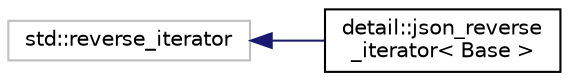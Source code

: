 digraph "Graphical Class Hierarchy"
{
 // LATEX_PDF_SIZE
  edge [fontname="Helvetica",fontsize="10",labelfontname="Helvetica",labelfontsize="10"];
  node [fontname="Helvetica",fontsize="10",shape=record];
  rankdir="LR";
  Node147 [label="std::reverse_iterator",height=0.2,width=0.4,color="grey75", fillcolor="white", style="filled",tooltip=" "];
  Node147 -> Node0 [dir="back",color="midnightblue",fontsize="10",style="solid",fontname="Helvetica"];
  Node0 [label="detail::json_reverse\l_iterator\< Base \>",height=0.2,width=0.4,color="black", fillcolor="white", style="filled",URL="$classdetail_1_1json__reverse__iterator.html",tooltip="a template for a reverse iterator class"];
}
